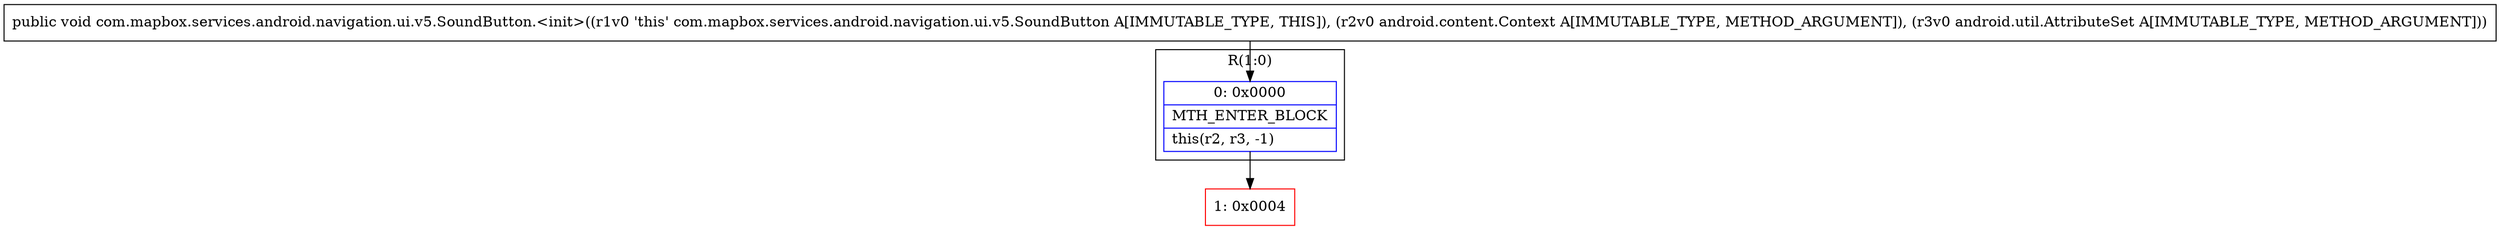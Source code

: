 digraph "CFG forcom.mapbox.services.android.navigation.ui.v5.SoundButton.\<init\>(Landroid\/content\/Context;Landroid\/util\/AttributeSet;)V" {
subgraph cluster_Region_900522353 {
label = "R(1:0)";
node [shape=record,color=blue];
Node_0 [shape=record,label="{0\:\ 0x0000|MTH_ENTER_BLOCK\l|this(r2, r3, \-1)\l}"];
}
Node_1 [shape=record,color=red,label="{1\:\ 0x0004}"];
MethodNode[shape=record,label="{public void com.mapbox.services.android.navigation.ui.v5.SoundButton.\<init\>((r1v0 'this' com.mapbox.services.android.navigation.ui.v5.SoundButton A[IMMUTABLE_TYPE, THIS]), (r2v0 android.content.Context A[IMMUTABLE_TYPE, METHOD_ARGUMENT]), (r3v0 android.util.AttributeSet A[IMMUTABLE_TYPE, METHOD_ARGUMENT])) }"];
MethodNode -> Node_0;
Node_0 -> Node_1;
}

